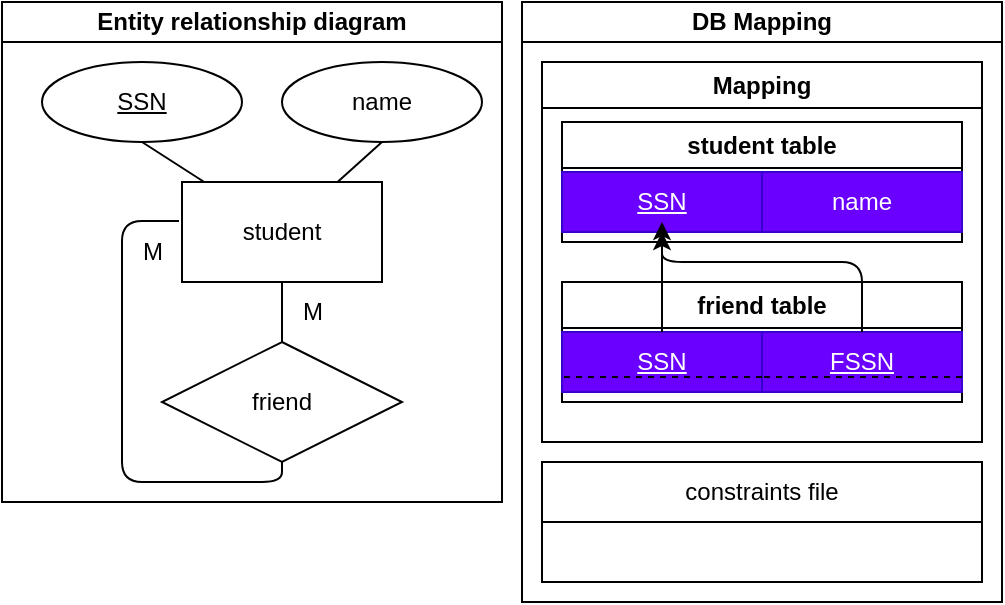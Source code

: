 <mxfile>
    <diagram id="TpMAqDgX_fmtfxLQCZk8" name="Page-1">
        <mxGraphModel dx="428" dy="322" grid="1" gridSize="10" guides="1" tooltips="1" connect="1" arrows="1" fold="1" page="1" pageScale="1" pageWidth="850" pageHeight="1100" math="0" shadow="0">
            <root>
                <mxCell id="0"/>
                <mxCell id="1" parent="0"/>
                <mxCell id="2" value="Entity relationship diagram" style="swimlane;whiteSpace=wrap;html=1;startSize=20;" parent="1" vertex="1">
                    <mxGeometry x="50" y="70" width="250" height="250" as="geometry"/>
                </mxCell>
                <mxCell id="3" style="edgeStyle=none;html=1;entryX=0.5;entryY=1;entryDx=0;entryDy=0;endArrow=none;endFill=0;" parent="2" source="6" target="7" edge="1">
                    <mxGeometry relative="1" as="geometry"/>
                </mxCell>
                <mxCell id="4" style="edgeStyle=none;html=1;entryX=0.5;entryY=1;entryDx=0;entryDy=0;endArrow=none;endFill=0;" parent="2" source="6" target="8" edge="1">
                    <mxGeometry relative="1" as="geometry"/>
                </mxCell>
                <mxCell id="33" style="edgeStyle=none;html=1;entryX=0.5;entryY=0;entryDx=0;entryDy=0;endArrow=none;endFill=0;" parent="2" source="6" target="19" edge="1">
                    <mxGeometry relative="1" as="geometry"/>
                </mxCell>
                <mxCell id="6" value="student" style="html=1;dashed=0;whiteSpace=wrap;" parent="2" vertex="1">
                    <mxGeometry x="90" y="90" width="100" height="50" as="geometry"/>
                </mxCell>
                <mxCell id="7" value="&lt;u&gt;SSN&lt;/u&gt;" style="ellipse;whiteSpace=wrap;html=1;align=center;" parent="2" vertex="1">
                    <mxGeometry x="20" y="30" width="100" height="40" as="geometry"/>
                </mxCell>
                <mxCell id="8" value="name" style="ellipse;whiteSpace=wrap;html=1;align=center;" parent="2" vertex="1">
                    <mxGeometry x="140" y="30" width="100" height="40" as="geometry"/>
                </mxCell>
                <mxCell id="9" style="edgeStyle=none;html=1;entryX=0.5;entryY=0;entryDx=0;entryDy=0;" parent="2" edge="1">
                    <mxGeometry relative="1" as="geometry">
                        <mxPoint x="81.43" y="268.57" as="sourcePoint"/>
                    </mxGeometry>
                </mxCell>
                <mxCell id="10" style="edgeStyle=none;html=1;entryX=0.5;entryY=0;entryDx=0;entryDy=0;" parent="2" edge="1">
                    <mxGeometry relative="1" as="geometry">
                        <mxPoint x="128.673" y="266.385" as="sourcePoint"/>
                    </mxGeometry>
                </mxCell>
                <mxCell id="16" value="M" style="text;html=1;align=center;verticalAlign=middle;resizable=0;points=[];autosize=1;strokeColor=none;fillColor=none;" parent="2" vertex="1">
                    <mxGeometry x="140" y="140" width="30" height="30" as="geometry"/>
                </mxCell>
                <mxCell id="19" value="friend" style="shape=rhombus;perimeter=rhombusPerimeter;whiteSpace=wrap;html=1;align=center;" parent="2" vertex="1">
                    <mxGeometry x="80" y="170" width="120" height="60" as="geometry"/>
                </mxCell>
                <mxCell id="32" style="edgeStyle=orthogonalEdgeStyle;html=1;entryX=-0.015;entryY=0.39;entryDx=0;entryDy=0;entryPerimeter=0;endArrow=none;endFill=0;" parent="2" source="19" target="6" edge="1">
                    <mxGeometry relative="1" as="geometry">
                        <Array as="points">
                            <mxPoint x="140" y="240"/>
                            <mxPoint x="60" y="240"/>
                            <mxPoint x="60" y="110"/>
                        </Array>
                    </mxGeometry>
                </mxCell>
                <mxCell id="34" value="M" style="text;html=1;align=center;verticalAlign=middle;resizable=0;points=[];autosize=1;strokeColor=none;fillColor=none;" parent="2" vertex="1">
                    <mxGeometry x="60" y="110" width="30" height="30" as="geometry"/>
                </mxCell>
                <mxCell id="20" value="DB Mapping" style="swimlane;whiteSpace=wrap;html=1;startSize=20;" parent="1" vertex="1">
                    <mxGeometry x="310" y="70" width="240" height="300" as="geometry"/>
                </mxCell>
                <mxCell id="21" style="edgeStyle=none;html=1;entryX=1;entryY=0.5;entryDx=0;entryDy=0;" parent="20" edge="1">
                    <mxGeometry relative="1" as="geometry">
                        <mxPoint x="100" y="200" as="targetPoint"/>
                    </mxGeometry>
                </mxCell>
                <mxCell id="22" style="edgeStyle=none;html=1;entryX=0.5;entryY=0;entryDx=0;entryDy=0;" parent="20" edge="1">
                    <mxGeometry relative="1" as="geometry">
                        <mxPoint x="60" y="290" as="targetPoint"/>
                    </mxGeometry>
                </mxCell>
                <mxCell id="23" style="edgeStyle=none;html=1;entryX=0.5;entryY=0;entryDx=0;entryDy=0;" parent="20" edge="1">
                    <mxGeometry relative="1" as="geometry">
                        <mxPoint x="170" y="290" as="targetPoint"/>
                    </mxGeometry>
                </mxCell>
                <mxCell id="24" style="edgeStyle=none;html=1;entryX=0.764;entryY=0.12;entryDx=0;entryDy=0;entryPerimeter=0;" parent="20" edge="1">
                    <mxGeometry relative="1" as="geometry">
                        <mxPoint x="126.4" y="234.8" as="targetPoint"/>
                    </mxGeometry>
                </mxCell>
                <mxCell id="25" value="Mapping" style="swimlane;whiteSpace=wrap;html=1;" parent="20" vertex="1">
                    <mxGeometry x="10" y="30" width="220" height="190" as="geometry"/>
                </mxCell>
                <mxCell id="26" value="student table" style="swimlane;whiteSpace=wrap;html=1;" parent="25" vertex="1">
                    <mxGeometry x="10" y="30" width="200" height="60" as="geometry"/>
                </mxCell>
                <mxCell id="28" value="SSN" style="rounded=0;whiteSpace=wrap;html=1;fillColor=#6a00ff;fontColor=#ffffff;strokeColor=#3700CC;fontStyle=4" parent="26" vertex="1">
                    <mxGeometry y="25" width="100" height="30" as="geometry"/>
                </mxCell>
                <mxCell id="29" value="name" style="rounded=0;whiteSpace=wrap;html=1;fillColor=#6a00ff;fontColor=#ffffff;strokeColor=#3700CC;" parent="26" vertex="1">
                    <mxGeometry x="100" y="25" width="100" height="30" as="geometry"/>
                </mxCell>
                <mxCell id="36" value="friend table" style="swimlane;whiteSpace=wrap;html=1;" parent="25" vertex="1">
                    <mxGeometry x="10" y="110" width="200" height="60" as="geometry"/>
                </mxCell>
                <mxCell id="37" value="SSN" style="rounded=0;whiteSpace=wrap;html=1;fillColor=#6a00ff;fontColor=#ffffff;strokeColor=#3700CC;fontStyle=4" parent="36" vertex="1">
                    <mxGeometry y="25" width="100" height="30" as="geometry"/>
                </mxCell>
                <mxCell id="38" value="FSSN" style="rounded=0;whiteSpace=wrap;html=1;fillColor=#6a00ff;fontColor=#ffffff;strokeColor=#3700CC;fontStyle=4" parent="36" vertex="1">
                    <mxGeometry x="100" y="25" width="100" height="30" as="geometry"/>
                </mxCell>
                <mxCell id="41" style="edgeStyle=none;html=1;exitX=1;exitY=0.75;exitDx=0;exitDy=0;entryX=0;entryY=0.75;entryDx=0;entryDy=0;endArrow=none;endFill=0;dashed=1;" edge="1" parent="36" source="38" target="38">
                    <mxGeometry relative="1" as="geometry"/>
                </mxCell>
                <mxCell id="42" style="edgeStyle=none;html=1;exitX=1;exitY=0.75;exitDx=0;exitDy=0;entryX=0;entryY=0.75;entryDx=0;entryDy=0;endArrow=none;endFill=0;dashed=1;" edge="1" parent="36" source="37" target="37">
                    <mxGeometry relative="1" as="geometry"/>
                </mxCell>
                <mxCell id="39" style="edgeStyle=none;html=1;exitX=0.5;exitY=0;exitDx=0;exitDy=0;" parent="25" source="37" edge="1">
                    <mxGeometry relative="1" as="geometry">
                        <mxPoint x="60" y="80" as="targetPoint"/>
                    </mxGeometry>
                </mxCell>
                <mxCell id="40" style="edgeStyle=orthogonalEdgeStyle;html=1;entryX=0.5;entryY=1;entryDx=0;entryDy=0;" parent="25" source="38" target="28" edge="1">
                    <mxGeometry relative="1" as="geometry">
                        <Array as="points">
                            <mxPoint x="160" y="100"/>
                            <mxPoint x="60" y="100"/>
                        </Array>
                    </mxGeometry>
                </mxCell>
                <mxCell id="31" value="constraints file" style="swimlane;fontStyle=0;childLayout=stackLayout;horizontal=1;startSize=30;horizontalStack=0;resizeParent=1;resizeParentMax=0;resizeLast=0;collapsible=1;marginBottom=0;whiteSpace=wrap;html=1;" parent="20" vertex="1">
                    <mxGeometry x="10" y="230" width="220" height="60" as="geometry"/>
                </mxCell>
            </root>
        </mxGraphModel>
    </diagram>
</mxfile>